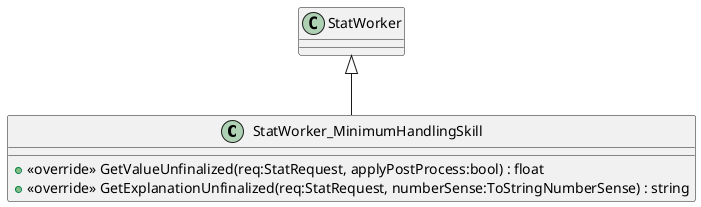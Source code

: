 @startuml
class StatWorker_MinimumHandlingSkill {
    + <<override>> GetValueUnfinalized(req:StatRequest, applyPostProcess:bool) : float
    + <<override>> GetExplanationUnfinalized(req:StatRequest, numberSense:ToStringNumberSense) : string
}
StatWorker <|-- StatWorker_MinimumHandlingSkill
@enduml
